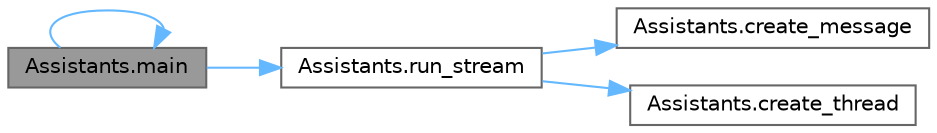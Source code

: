 digraph "Assistants.main"
{
 // LATEX_PDF_SIZE
  bgcolor="transparent";
  edge [fontname=Helvetica,fontsize=10,labelfontname=Helvetica,labelfontsize=10];
  node [fontname=Helvetica,fontsize=10,shape=box,height=0.2,width=0.4];
  rankdir="LR";
  Node1 [id="Node000001",label="Assistants.main",height=0.2,width=0.4,color="gray40", fillcolor="grey60", style="filled", fontcolor="black",tooltip=" "];
  Node1 -> Node1 [id="edge1_Node000001_Node000001",color="steelblue1",style="solid",tooltip=" "];
  Node1 -> Node2 [id="edge2_Node000001_Node000002",color="steelblue1",style="solid",tooltip=" "];
  Node2 [id="Node000002",label="Assistants.run_stream",height=0.2,width=0.4,color="grey40", fillcolor="white", style="filled",URL="$namespace_assistants.html#a7e06d04d97c10c38236400d7bb3f7c15",tooltip=" "];
  Node2 -> Node3 [id="edge3_Node000002_Node000003",color="steelblue1",style="solid",tooltip=" "];
  Node3 [id="Node000003",label="Assistants.create_message",height=0.2,width=0.4,color="grey40", fillcolor="white", style="filled",URL="$namespace_assistants.html#a0a5d3f62216b341f7d7cc8895f486cbe",tooltip=" "];
  Node2 -> Node4 [id="edge4_Node000002_Node000004",color="steelblue1",style="solid",tooltip=" "];
  Node4 [id="Node000004",label="Assistants.create_thread",height=0.2,width=0.4,color="grey40", fillcolor="white", style="filled",URL="$namespace_assistants.html#aff202743350df09a7bde370deb710c29",tooltip=" "];
}
